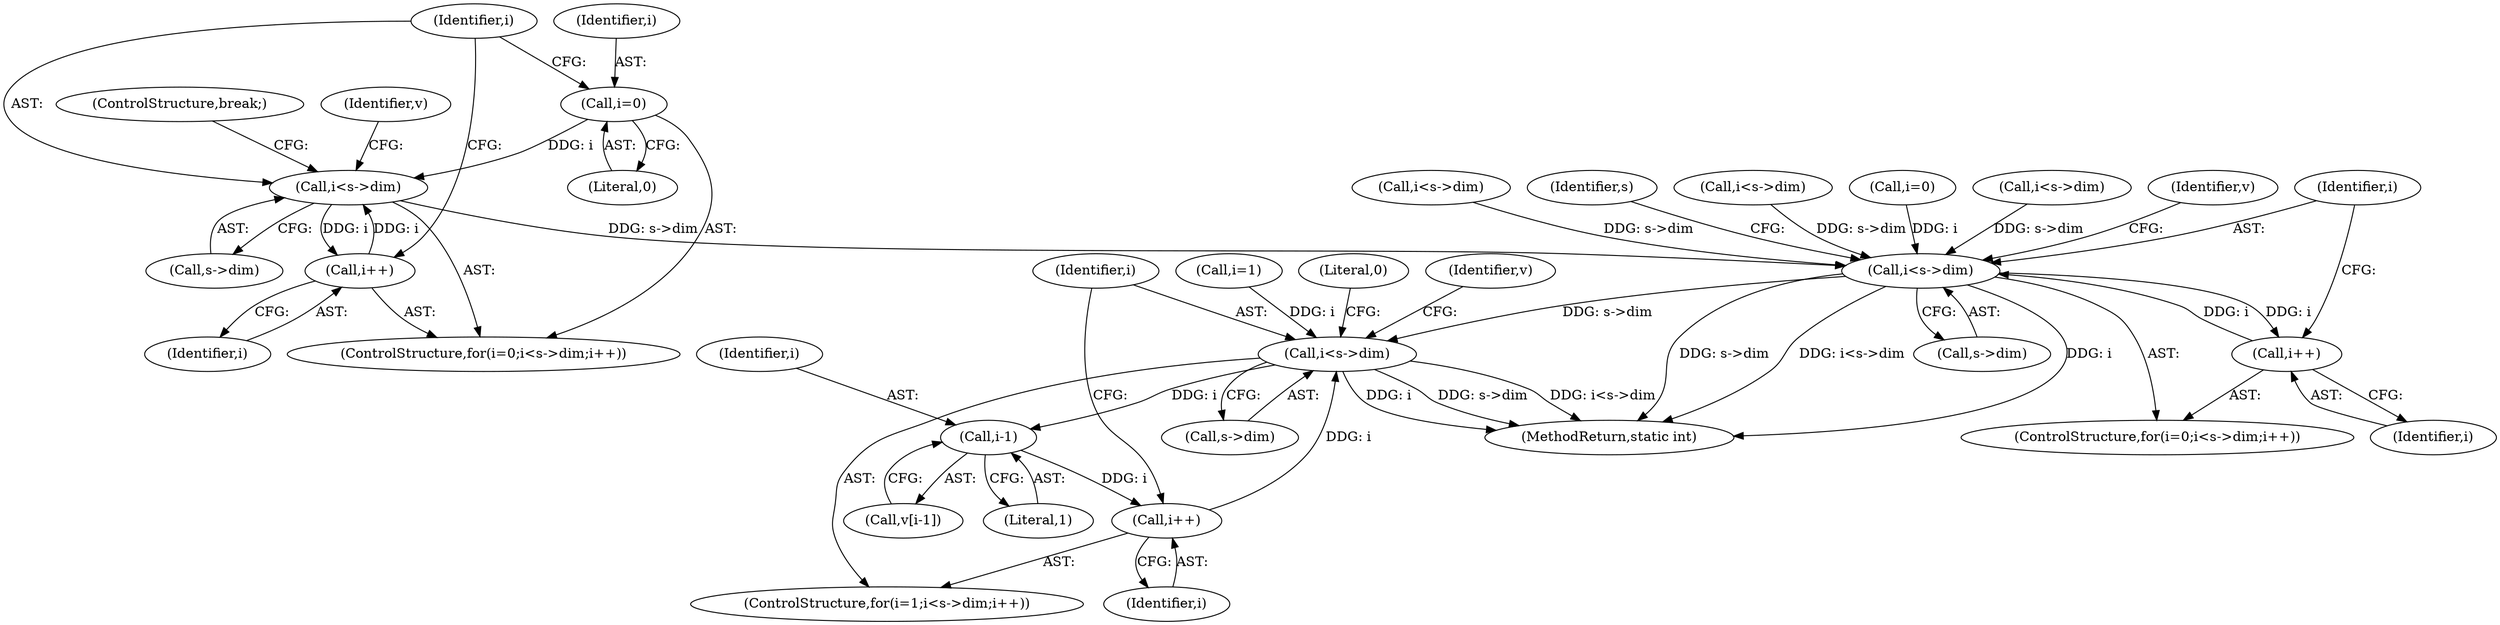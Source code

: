 digraph "1_Android_eeb4e45d5683f88488c083ecf142dc89bc3f0b47_1@pointer" {
"1000146" [label="(Call,i<s->dim)"];
"1000151" [label="(Call,i++)"];
"1000146" [label="(Call,i<s->dim)"];
"1000143" [label="(Call,i=0)"];
"1000362" [label="(Call,i<s->dim)"];
"1000367" [label="(Call,i++)"];
"1000390" [label="(Call,i<s->dim)"];
"1000403" [label="(Call,i-1)"];
"1000395" [label="(Call,i++)"];
"1000396" [label="(Identifier,i)"];
"1000384" [label="(Identifier,s)"];
"1000404" [label="(Identifier,i)"];
"1000391" [label="(Identifier,i)"];
"1000142" [label="(ControlStructure,for(i=0;i<s->dim;i++))"];
"1000363" [label="(Identifier,i)"];
"1000183" [label="(Call,i<s->dim)"];
"1000156" [label="(Identifier,v)"];
"1000408" [label="(MethodReturn,static int)"];
"1000387" [label="(Call,i=1)"];
"1000405" [label="(Literal,1)"];
"1000386" [label="(ControlStructure,for(i=1;i<s->dim;i++))"];
"1000359" [label="(Call,i=0)"];
"1000395" [label="(Call,i++)"];
"1000151" [label="(Call,i++)"];
"1000257" [label="(Call,i<s->dim)"];
"1000147" [label="(Identifier,i)"];
"1000401" [label="(Call,v[i-1])"];
"1000145" [label="(Literal,0)"];
"1000407" [label="(Literal,0)"];
"1000371" [label="(Identifier,v)"];
"1000367" [label="(Call,i++)"];
"1000364" [label="(Call,s->dim)"];
"1000152" [label="(Identifier,i)"];
"1000368" [label="(Identifier,i)"];
"1000392" [label="(Call,s->dim)"];
"1000148" [label="(Call,s->dim)"];
"1000390" [label="(Call,i<s->dim)"];
"1000399" [label="(Identifier,v)"];
"1000403" [label="(Call,i-1)"];
"1000146" [label="(Call,i<s->dim)"];
"1000166" [label="(ControlStructure,break;)"];
"1000143" [label="(Call,i=0)"];
"1000279" [label="(Call,i<s->dim)"];
"1000362" [label="(Call,i<s->dim)"];
"1000358" [label="(ControlStructure,for(i=0;i<s->dim;i++))"];
"1000144" [label="(Identifier,i)"];
"1000146" -> "1000142"  [label="AST: "];
"1000146" -> "1000148"  [label="CFG: "];
"1000147" -> "1000146"  [label="AST: "];
"1000148" -> "1000146"  [label="AST: "];
"1000156" -> "1000146"  [label="CFG: "];
"1000166" -> "1000146"  [label="CFG: "];
"1000151" -> "1000146"  [label="DDG: i"];
"1000143" -> "1000146"  [label="DDG: i"];
"1000146" -> "1000151"  [label="DDG: i"];
"1000146" -> "1000362"  [label="DDG: s->dim"];
"1000151" -> "1000142"  [label="AST: "];
"1000151" -> "1000152"  [label="CFG: "];
"1000152" -> "1000151"  [label="AST: "];
"1000147" -> "1000151"  [label="CFG: "];
"1000143" -> "1000142"  [label="AST: "];
"1000143" -> "1000145"  [label="CFG: "];
"1000144" -> "1000143"  [label="AST: "];
"1000145" -> "1000143"  [label="AST: "];
"1000147" -> "1000143"  [label="CFG: "];
"1000362" -> "1000358"  [label="AST: "];
"1000362" -> "1000364"  [label="CFG: "];
"1000363" -> "1000362"  [label="AST: "];
"1000364" -> "1000362"  [label="AST: "];
"1000371" -> "1000362"  [label="CFG: "];
"1000384" -> "1000362"  [label="CFG: "];
"1000362" -> "1000408"  [label="DDG: s->dim"];
"1000362" -> "1000408"  [label="DDG: i<s->dim"];
"1000362" -> "1000408"  [label="DDG: i"];
"1000367" -> "1000362"  [label="DDG: i"];
"1000359" -> "1000362"  [label="DDG: i"];
"1000257" -> "1000362"  [label="DDG: s->dim"];
"1000183" -> "1000362"  [label="DDG: s->dim"];
"1000279" -> "1000362"  [label="DDG: s->dim"];
"1000362" -> "1000367"  [label="DDG: i"];
"1000362" -> "1000390"  [label="DDG: s->dim"];
"1000367" -> "1000358"  [label="AST: "];
"1000367" -> "1000368"  [label="CFG: "];
"1000368" -> "1000367"  [label="AST: "];
"1000363" -> "1000367"  [label="CFG: "];
"1000390" -> "1000386"  [label="AST: "];
"1000390" -> "1000392"  [label="CFG: "];
"1000391" -> "1000390"  [label="AST: "];
"1000392" -> "1000390"  [label="AST: "];
"1000399" -> "1000390"  [label="CFG: "];
"1000407" -> "1000390"  [label="CFG: "];
"1000390" -> "1000408"  [label="DDG: s->dim"];
"1000390" -> "1000408"  [label="DDG: i<s->dim"];
"1000390" -> "1000408"  [label="DDG: i"];
"1000395" -> "1000390"  [label="DDG: i"];
"1000387" -> "1000390"  [label="DDG: i"];
"1000390" -> "1000403"  [label="DDG: i"];
"1000403" -> "1000401"  [label="AST: "];
"1000403" -> "1000405"  [label="CFG: "];
"1000404" -> "1000403"  [label="AST: "];
"1000405" -> "1000403"  [label="AST: "];
"1000401" -> "1000403"  [label="CFG: "];
"1000403" -> "1000395"  [label="DDG: i"];
"1000395" -> "1000386"  [label="AST: "];
"1000395" -> "1000396"  [label="CFG: "];
"1000396" -> "1000395"  [label="AST: "];
"1000391" -> "1000395"  [label="CFG: "];
}
